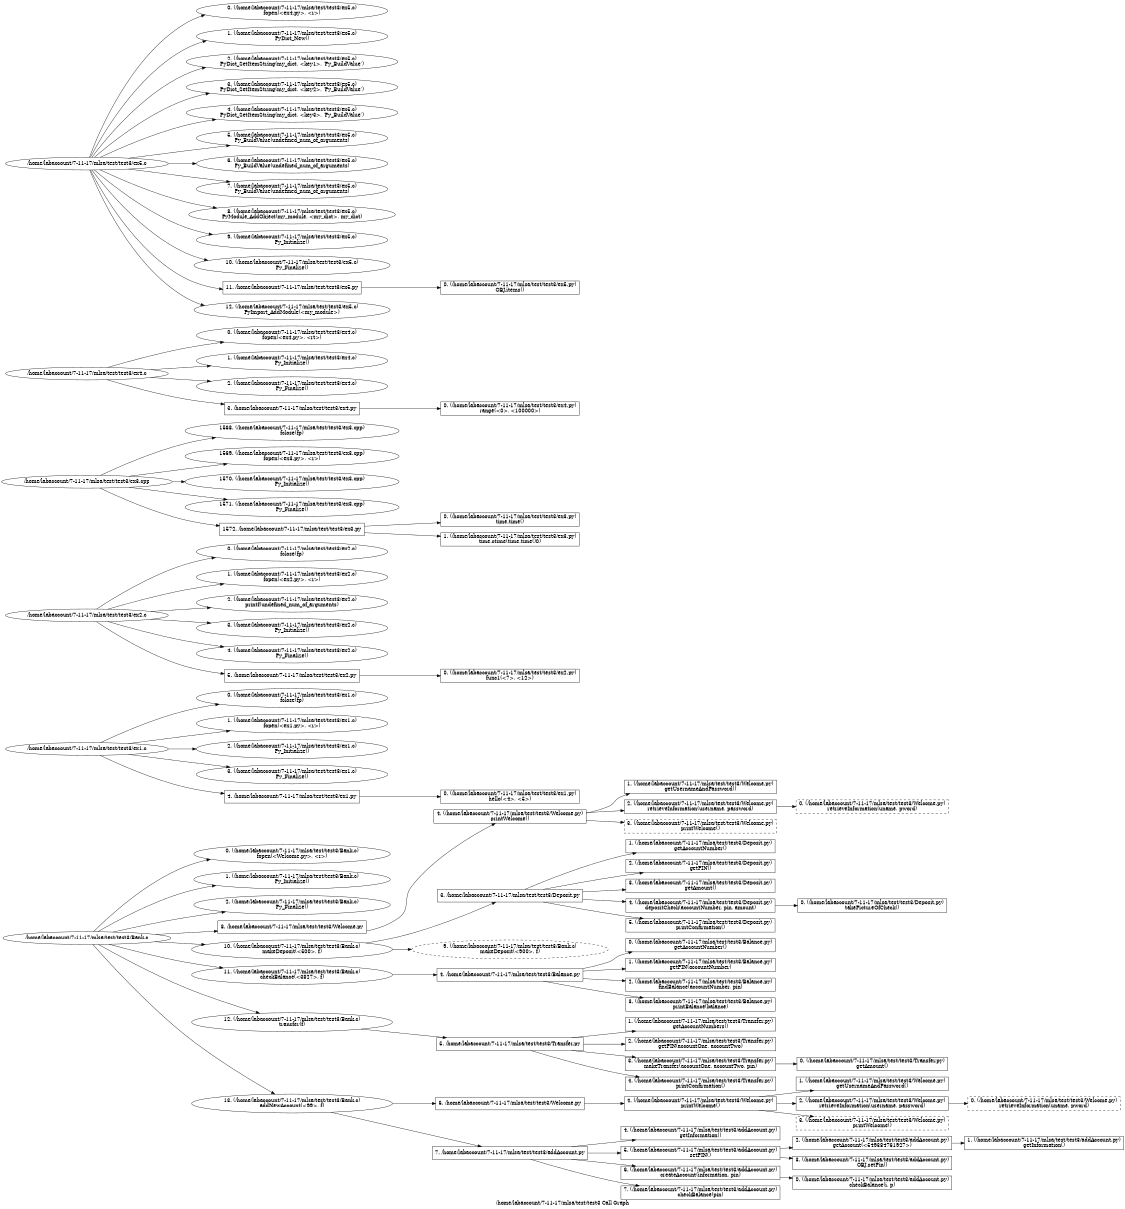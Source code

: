 digraph "/home/labaccount/7-11-17/mlsa/test/test3 Call Graph" {
	graph [dpi=300
		rankdir=LR
		size="7.5, 10"
		label="/home/labaccount/7-11-17/mlsa/test/test3 Call Graph"
	];

	Node0x202775338 [shape=oval, label="/home/labaccount/7-11-17/mlsa/test/test3/Bank.c"];
	Node0x570247369 [shape=oval, label="/home/labaccount/7-11-17/mlsa/test/test3/ex1.c"];
	Node0x817964298 [shape=oval, label="/home/labaccount/7-11-17/mlsa/test/test3/ex2.c"];
	Node0x531231051 [shape=oval, label="/home/labaccount/7-11-17/mlsa/test/test3/ex3.cpp"];
	Node0x701718209 [shape=oval, label="/home/labaccount/7-11-17/mlsa/test/test3/ex4.c"];
	Node0x260879823 [shape=oval, label="/home/labaccount/7-11-17/mlsa/test/test3/ex5.c"];
	Node0x679595690 [shape=oval, label="0. (/home/labaccount/7-11-17/mlsa/test/test3/Bank.c)\nfopen(<Welcome.py>, <r>)"];
	Node0x202775338 -> Node0x679595690;
	Node0x891514041 [shape=oval, label="1. (/home/labaccount/7-11-17/mlsa/test/test3/Bank.c)\nPy_Initialize()"];
	Node0x202775338 -> Node0x891514041;
	Node0x828970493 [shape=oval, label="2. (/home/labaccount/7-11-17/mlsa/test/test3/Bank.c)\nPy_Finalize()"];
	Node0x202775338 -> Node0x828970493;
	Node0x803292806 [shape=rectangle, label="8. /home/labaccount/7-11-17/mlsa/test/test3/Welcome.py"];
	Node0x202775338 -> Node0x803292806;
	Node0x915103668 [shape=oval, label="10. (/home/labaccount/7-11-17/mlsa/test/test3/Bank.c)\nmakeDeposit(<500>, f)"];
	Node0x202775338 -> Node0x915103668;
	Node0x641252840 [shape=oval, label="11. (/home/labaccount/7-11-17/mlsa/test/test3/Bank.c)\ncheckBalance(<3827>, f)"];
	Node0x202775338 -> Node0x641252840;
	Node0x734396383 [shape=oval, label="12. (/home/labaccount/7-11-17/mlsa/test/test3/Bank.c)\ntransfer(f)"];
	Node0x202775338 -> Node0x734396383;
	Node0x830252203 [shape=oval, label="13. (/home/labaccount/7-11-17/mlsa/test/test3/Bank.c)\naddNewAccount(<99>, f)"];
	Node0x202775338 -> Node0x830252203;
	Node0x162331847 [shape=oval, label="0. (/home/labaccount/7-11-17/mlsa/test/test3/ex1.c)\nfclose(fp)"];
	Node0x570247369 -> Node0x162331847;
	Node0x634715482 [shape=oval, label="1. (/home/labaccount/7-11-17/mlsa/test/test3/ex1.c)\nfopen(<ex1.py>, <r>)"];
	Node0x570247369 -> Node0x634715482;
	Node0x339129203 [shape=oval, label="2. (/home/labaccount/7-11-17/mlsa/test/test3/ex1.c)\nPy_Initialize()"];
	Node0x570247369 -> Node0x339129203;
	Node0x810497736 [shape=oval, label="3. (/home/labaccount/7-11-17/mlsa/test/test3/ex1.c)\nPy_Finalize()"];
	Node0x570247369 -> Node0x810497736;
	Node0x493365797 [shape=rectangle, label="4. /home/labaccount/7-11-17/mlsa/test/test3/ex1.py"];
	Node0x570247369 -> Node0x493365797;
	Node0x904118400 [shape=oval, label="0. (/home/labaccount/7-11-17/mlsa/test/test3/ex2.c)\nfclose(fp)"];
	Node0x817964298 -> Node0x904118400;
	Node0x553778321 [shape=oval, label="1. (/home/labaccount/7-11-17/mlsa/test/test3/ex2.c)\nfopen(<ex2.py>, <r>)"];
	Node0x817964298 -> Node0x553778321;
	Node0x379263999 [shape=oval, label="2. (/home/labaccount/7-11-17/mlsa/test/test3/ex2.c)\nprintf(undefined_num_of_arguments)"];
	Node0x817964298 -> Node0x379263999;
	Node0x159967934 [shape=oval, label="3. (/home/labaccount/7-11-17/mlsa/test/test3/ex2.c)\nPy_Initialize()"];
	Node0x817964298 -> Node0x159967934;
	Node0x345333863 [shape=oval, label="4. (/home/labaccount/7-11-17/mlsa/test/test3/ex2.c)\nPy_Finalize()"];
	Node0x817964298 -> Node0x345333863;
	Node0x116553150 [shape=rectangle, label="5. /home/labaccount/7-11-17/mlsa/test/test3/ex2.py"];
	Node0x817964298 -> Node0x116553150;
	Node0x986691453 [shape=oval, label="1568. (/home/labaccount/7-11-17/mlsa/test/test3/ex3.cpp)\nfclose(fp)"];
	Node0x531231051 -> Node0x986691453;
	Node0x865124486 [shape=oval, label="1569. (/home/labaccount/7-11-17/mlsa/test/test3/ex3.cpp)\nfopen(<ex3.py>, <r>)"];
	Node0x531231051 -> Node0x865124486;
	Node0x551187462 [shape=oval, label="1570. (/home/labaccount/7-11-17/mlsa/test/test3/ex3.cpp)\nPy_Initialize()"];
	Node0x531231051 -> Node0x551187462;
	Node0x189222858 [shape=oval, label="1571. (/home/labaccount/7-11-17/mlsa/test/test3/ex3.cpp)\nPy_Finalize()"];
	Node0x531231051 -> Node0x189222858;
	Node0x427193285 [shape=rectangle, label="1572. /home/labaccount/7-11-17/mlsa/test/test3/ex3.py"];
	Node0x531231051 -> Node0x427193285;
	Node0x234046665 [shape=oval, label="0. (/home/labaccount/7-11-17/mlsa/test/test3/ex4.c)\nfopen(<ex4.py>, <rt>)"];
	Node0x701718209 -> Node0x234046665;
	Node0x561867023 [shape=oval, label="1. (/home/labaccount/7-11-17/mlsa/test/test3/ex4.c)\nPy_Initialize()"];
	Node0x701718209 -> Node0x561867023;
	Node0x775345820 [shape=oval, label="2. (/home/labaccount/7-11-17/mlsa/test/test3/ex4.c)\nPy_Finalize()"];
	Node0x701718209 -> Node0x775345820;
	Node0x291441115 [shape=rectangle, label="3. /home/labaccount/7-11-17/mlsa/test/test3/ex4.py"];
	Node0x701718209 -> Node0x291441115;
	Node0x343171663 [shape=oval, label="0. (/home/labaccount/7-11-17/mlsa/test/test3/ex5.c)\nfopen(<ex4.py>, <r>)"];
	Node0x260879823 -> Node0x343171663;
	Node0x716678460 [shape=oval, label="1. (/home/labaccount/7-11-17/mlsa/test/test3/ex5.c)\nPyDict_New()"];
	Node0x260879823 -> Node0x716678460;
	Node0x163576077 [shape=oval, label="2. (/home/labaccount/7-11-17/mlsa/test/test3/ex5.c)\nPyDict_SetItemString(my_dict, <key1>, 'Py_BuildValue')"];
	Node0x260879823 -> Node0x163576077;
	Node0x934187203 [shape=oval, label="3. (/home/labaccount/7-11-17/mlsa/test/test3/ex5.c)\nPyDict_SetItemString(my_dict, <key2>, 'Py_BuildValue')"];
	Node0x260879823 -> Node0x934187203;
	Node0x579878325 [shape=oval, label="4. (/home/labaccount/7-11-17/mlsa/test/test3/ex5.c)\nPyDict_SetItemString(my_dict, <key3>, 'Py_BuildValue')"];
	Node0x260879823 -> Node0x579878325;
	Node0x745551870 [shape=oval, label="5. (/home/labaccount/7-11-17/mlsa/test/test3/ex5.c)\nPy_BuildValue(undefined_num_of_arguments)"];
	Node0x260879823 -> Node0x745551870;
	Node0x650900709 [shape=oval, label="6. (/home/labaccount/7-11-17/mlsa/test/test3/ex5.c)\nPy_BuildValue(undefined_num_of_arguments)"];
	Node0x260879823 -> Node0x650900709;
	Node0x189503123 [shape=oval, label="7. (/home/labaccount/7-11-17/mlsa/test/test3/ex5.c)\nPy_BuildValue(undefined_num_of_arguments)"];
	Node0x260879823 -> Node0x189503123;
	Node0x447118745 [shape=oval, label="8. (/home/labaccount/7-11-17/mlsa/test/test3/ex5.c)\nPyModule_AddObject(my_module, <my_dict>, my_dict)"];
	Node0x260879823 -> Node0x447118745;
	Node0x223165460 [shape=oval, label="9. (/home/labaccount/7-11-17/mlsa/test/test3/ex5.c)\nPy_Initialize()"];
	Node0x260879823 -> Node0x223165460;
	Node0x964696612 [shape=oval, label="10. (/home/labaccount/7-11-17/mlsa/test/test3/ex5.c)\nPy_Finalize()"];
	Node0x260879823 -> Node0x964696612;
	Node0x479765070 [shape=rectangle, label="11. /home/labaccount/7-11-17/mlsa/test/test3/ex5.py"];
	Node0x260879823 -> Node0x479765070;
	Node0x667829950 [shape=oval, label="12. (/home/labaccount/7-11-17/mlsa/test/test3/ex5.c)\nPyImport_AddModule(<my_module>)"];
	Node0x260879823 -> Node0x667829950;
	Node0x484083816 [shape=rectangle, label="4. (/home/labaccount/7-11-17/mlsa/test/test3/Welcome.py)\nprintWelcome()"];
	Node0x803292806 -> Node0x484083816;
	Node0x149482339 [shape=rectangle, label="3. /home/labaccount/7-11-17/mlsa/test/test3/Deposit.py"];
	Node0x915103668 -> Node0x149482339;
	Node0x201582241 [shape=oval, style=dashed, label="9. (/home/labaccount/7-11-17/mlsa/test/test3/Bank.c)\nmakeDeposit(<900>, f)"];
	Node0x915103668 -> Node0x201582241;
	Node0x295865381 [shape=rectangle, label="4. /home/labaccount/7-11-17/mlsa/test/test3/Balance.py"];
	Node0x641252840 -> Node0x295865381;
	Node0x745781109 [shape=rectangle, label="5. /home/labaccount/7-11-17/mlsa/test/test3/Transfer.py"];
	Node0x734396383 -> Node0x745781109;
	Node0x218433336 [shape=rectangle, label="6. /home/labaccount/7-11-17/mlsa/test/test3/Welcome.py"];
	Node0x830252203 -> Node0x218433336;
	Node0x323826708 [shape=rectangle, label="7. /home/labaccount/7-11-17/mlsa/test/test3/addAccount.py"];
	Node0x830252203 -> Node0x323826708;
	Node0x509126336 [shape=rectangle, label="0. (/home/labaccount/7-11-17/mlsa/test/test3/ex1.py)\nhello(<4>, <5>)"];
	Node0x493365797 -> Node0x509126336;
	Node0x228773461 [shape=rectangle, label="0. (/home/labaccount/7-11-17/mlsa/test/test3/ex2.py)\nfunc1(<7>, <12>)"];
	Node0x116553150 -> Node0x228773461;
	Node0x302912994 [shape=rectangle, label="0. (/home/labaccount/7-11-17/mlsa/test/test3/ex3.py)\ntime.time()"];
	Node0x427193285 -> Node0x302912994;
	Node0x434808834 [shape=rectangle, label="1. (/home/labaccount/7-11-17/mlsa/test/test3/ex3.py)\ntime.ctime(time.time()0)"];
	Node0x427193285 -> Node0x434808834;
	Node0x402123113 [shape=rectangle, label="0. (/home/labaccount/7-11-17/mlsa/test/test3/ex4.py)\nrange(<0>, <100000>)"];
	Node0x291441115 -> Node0x402123113;
	Node0x276679050 [shape=rectangle, label="0. (/home/labaccount/7-11-17/mlsa/test/test3/ex5.py)\nOBJ.items()"];
	Node0x479765070 -> Node0x276679050;
	Node0x412713377 [shape=rectangle, label="1. (/home/labaccount/7-11-17/mlsa/test/test3/Welcome.py)\ngetUsernameAndPassword()"];
	Node0x484083816 -> Node0x412713377;
	Node0x189165240 [shape=rectangle, label="2. (/home/labaccount/7-11-17/mlsa/test/test3/Welcome.py)\nretrieveInformation(username, password)"];
	Node0x484083816 -> Node0x189165240;
	Node0x605964110 [shape=rectangle, style=dashed, label="3. (/home/labaccount/7-11-17/mlsa/test/test3/Welcome.py)\nprintWelcome()"];
	Node0x484083816 -> Node0x605964110;
	Node0x515140192 [shape=rectangle, label="1. (/home/labaccount/7-11-17/mlsa/test/test3/Deposit.py)\ngetAccountNumber()"];
	Node0x149482339 -> Node0x515140192;
	Node0x877883406 [shape=rectangle, label="2. (/home/labaccount/7-11-17/mlsa/test/test3/Deposit.py)\ngetPIN()"];
	Node0x149482339 -> Node0x877883406;
	Node0x961860094 [shape=rectangle, label="3. (/home/labaccount/7-11-17/mlsa/test/test3/Deposit.py)\ngetAmount()"];
	Node0x149482339 -> Node0x961860094;
	Node0x656646117 [shape=rectangle, label="4. (/home/labaccount/7-11-17/mlsa/test/test3/Deposit.py)\ndepositCheck(accountNumber, pin, amount)"];
	Node0x149482339 -> Node0x656646117;
	Node0x233260783 [shape=rectangle, label="5. (/home/labaccount/7-11-17/mlsa/test/test3/Deposit.py)\nprintConfirmation()"];
	Node0x149482339 -> Node0x233260783;
	Node0x245655423 [shape=rectangle, label="0. (/home/labaccount/7-11-17/mlsa/test/test3/Balance.py)\ngetAccountNumber()"];
	Node0x295865381 -> Node0x245655423;
	Node0x687015156 [shape=rectangle, label="1. (/home/labaccount/7-11-17/mlsa/test/test3/Balance.py)\ngetPIN(accountNumber)"];
	Node0x295865381 -> Node0x687015156;
	Node0x737663379 [shape=rectangle, label="2. (/home/labaccount/7-11-17/mlsa/test/test3/Balance.py)\nfindBalance(accountNumber, pin)"];
	Node0x295865381 -> Node0x737663379;
	Node0x510757481 [shape=rectangle, label="3. (/home/labaccount/7-11-17/mlsa/test/test3/Balance.py)\nprintBalance(balance)"];
	Node0x295865381 -> Node0x510757481;
	Node0x519224247 [shape=rectangle, label="1. (/home/labaccount/7-11-17/mlsa/test/test3/Transfer.py)\ngetAccountNumbers()"];
	Node0x745781109 -> Node0x519224247;
	Node0x667926751 [shape=rectangle, label="2. (/home/labaccount/7-11-17/mlsa/test/test3/Transfer.py)\ngetPIN(accountOne, accountTwo)"];
	Node0x745781109 -> Node0x667926751;
	Node0x892809059 [shape=rectangle, label="3. (/home/labaccount/7-11-17/mlsa/test/test3/Transfer.py)\nmakeTransfer(accountOne, accountTwo, pin)"];
	Node0x745781109 -> Node0x892809059;
	Node0x694138137 [shape=rectangle, label="4. (/home/labaccount/7-11-17/mlsa/test/test3/Transfer.py)\nprintConfirmation()"];
	Node0x745781109 -> Node0x694138137;
	Node0x246702215 [shape=rectangle, label="4. (/home/labaccount/7-11-17/mlsa/test/test3/Welcome.py)\nprintWelcome()"];
	Node0x218433336 -> Node0x246702215;
	Node0x927241335 [shape=rectangle, label="4. (/home/labaccount/7-11-17/mlsa/test/test3/addAccount.py)\ngetInformation()"];
	Node0x323826708 -> Node0x927241335;
	Node0x935358767 [shape=rectangle, label="5. (/home/labaccount/7-11-17/mlsa/test/test3/addAccount.py)\nsetPIN()"];
	Node0x323826708 -> Node0x935358767;
	Node0x904788488 [shape=rectangle, label="6. (/home/labaccount/7-11-17/mlsa/test/test3/addAccount.py)\ncreateAccount(information, pin)"];
	Node0x323826708 -> Node0x904788488;
	Node0x326238801 [shape=rectangle, label="7. (/home/labaccount/7-11-17/mlsa/test/test3/addAccount.py)\ncheckBalance(pin)"];
	Node0x323826708 -> Node0x326238801;
	Node0x418373591 [shape=rectangle, style=dashed, label="0. (/home/labaccount/7-11-17/mlsa/test/test3/Welcome.py)\nretrieveInformation(uname, pword)"];
	Node0x189165240 -> Node0x418373591;
	Node0x896745796 [shape=rectangle, label="0. (/home/labaccount/7-11-17/mlsa/test/test3/Deposit.py)\ntakePictureOfCheck()"];
	Node0x656646117 -> Node0x896745796;
	Node0x899872211 [shape=rectangle, label="0. (/home/labaccount/7-11-17/mlsa/test/test3/Transfer.py)\ngetAmount()"];
	Node0x892809059 -> Node0x899872211;
	Node0x212463407 [shape=rectangle, label="1. (/home/labaccount/7-11-17/mlsa/test/test3/Welcome.py)\ngetUsernameAndPassword()"];
	Node0x246702215 -> Node0x212463407;
	Node0x447094480 [shape=rectangle, label="2. (/home/labaccount/7-11-17/mlsa/test/test3/Welcome.py)\nretrieveInformation(username, password)"];
	Node0x246702215 -> Node0x447094480;
	Node0x634099898 [shape=rectangle, style=dashed, label="3. (/home/labaccount/7-11-17/mlsa/test/test3/Welcome.py)\nprintWelcome()"];
	Node0x246702215 -> Node0x634099898;
	Node0x842904229 [shape=rectangle, label="2. (/home/labaccount/7-11-17/mlsa/test/test3/addAccount.py)\ngetAccount(<549384761927>)"];
	Node0x935358767 -> Node0x842904229;
	Node0x190960106 [shape=rectangle, label="3. (/home/labaccount/7-11-17/mlsa/test/test3/addAccount.py)\nOBJ.setPin()"];
	Node0x935358767 -> Node0x190960106;
	Node0x531100117 [shape=rectangle, label="0. (/home/labaccount/7-11-17/mlsa/test/test3/addAccount.py)\ncheckBalance(i, p)"];
	Node0x904788488 -> Node0x531100117;
	Node0x224833941 [shape=rectangle, style=dashed, label="0. (/home/labaccount/7-11-17/mlsa/test/test3/Welcome.py)\nretrieveInformation(uname, pword)"];
	Node0x447094480 -> Node0x224833941;
	Node0x703736693 [shape=rectangle, label="1. (/home/labaccount/7-11-17/mlsa/test/test3/addAccount.py)\ngetInformation()"];
	Node0x842904229 -> Node0x703736693;
}